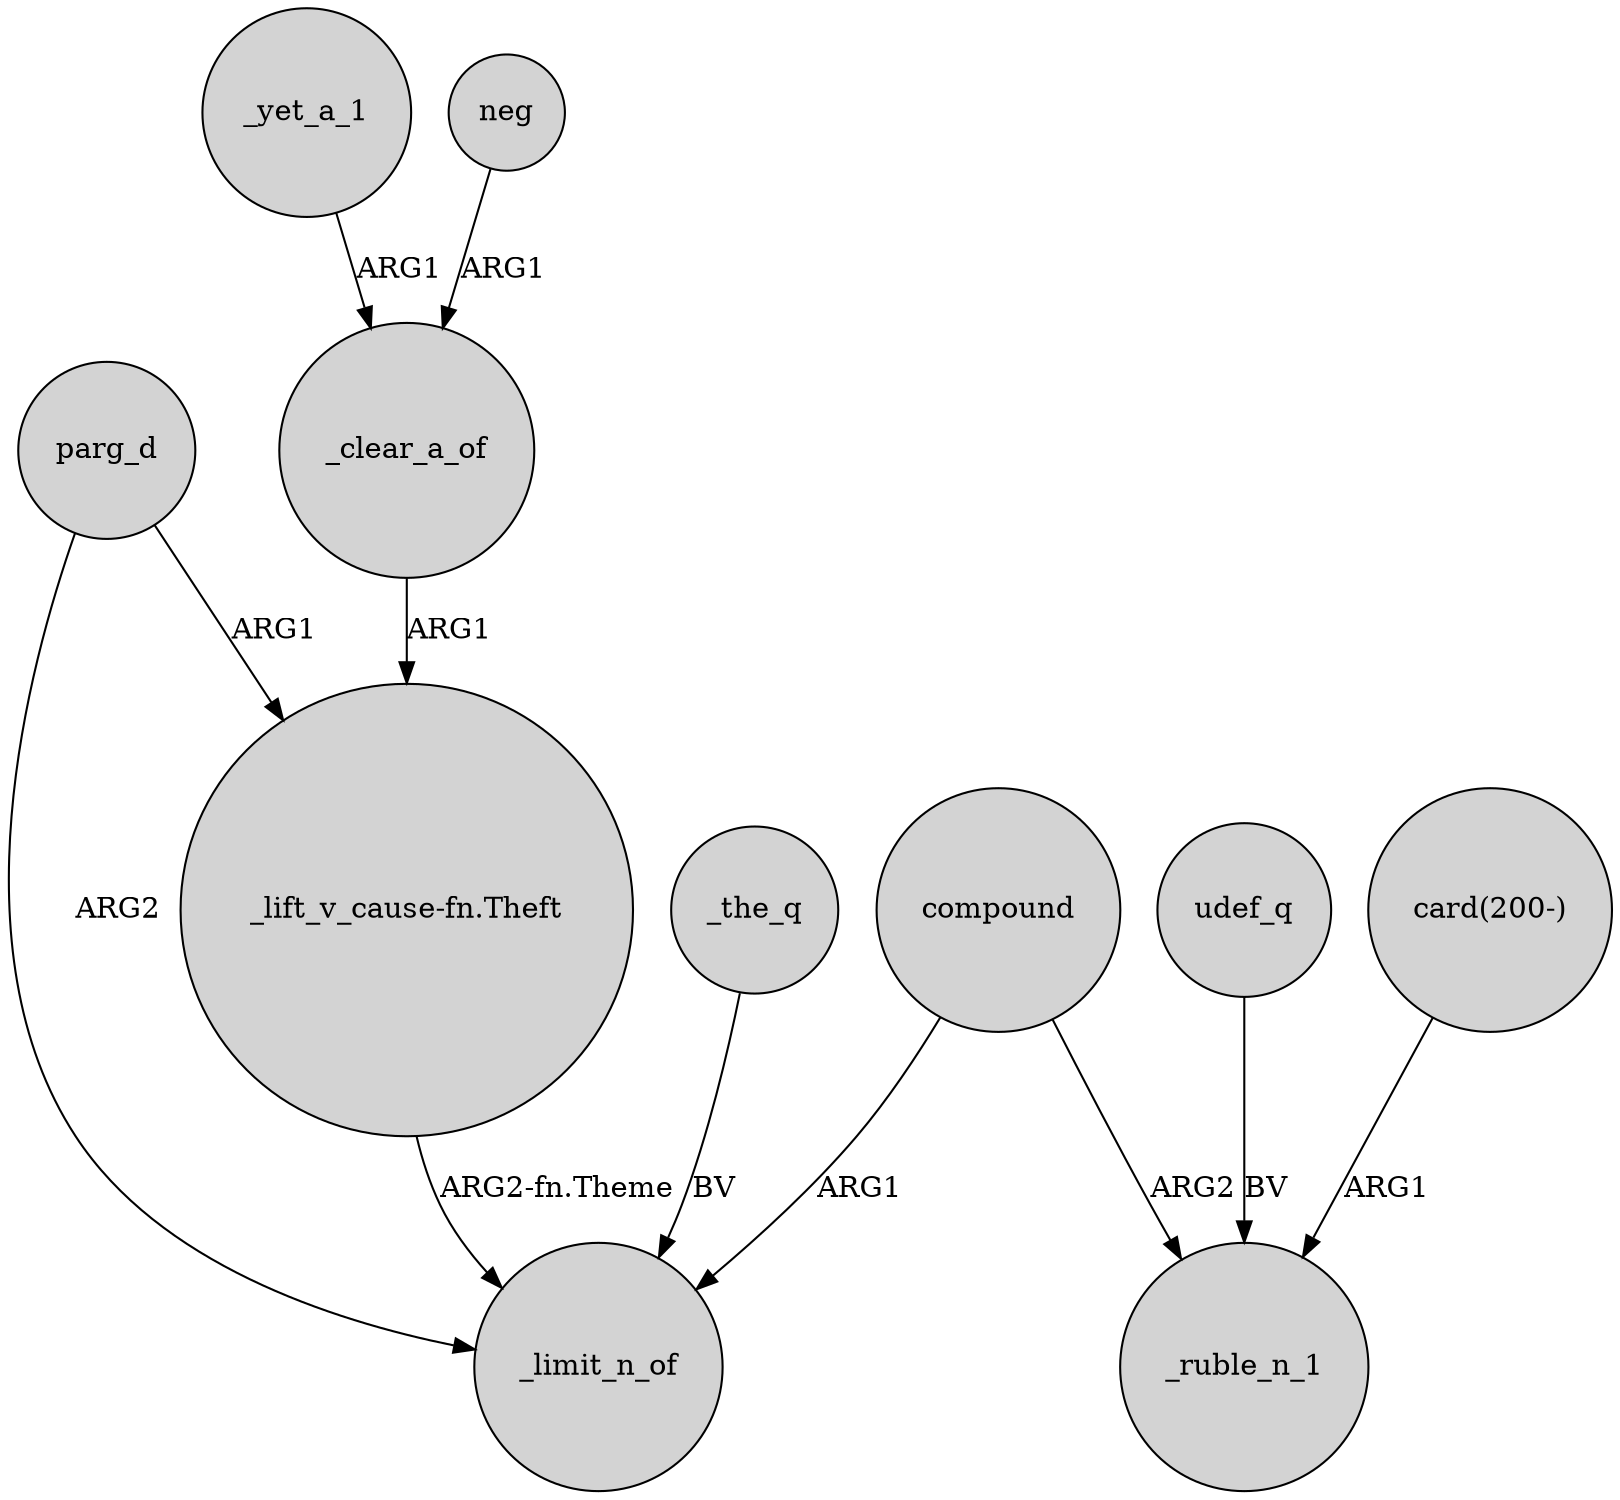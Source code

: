 digraph {
	node [shape=circle style=filled]
	parg_d -> _limit_n_of [label=ARG2]
	udef_q -> _ruble_n_1 [label=BV]
	parg_d -> "_lift_v_cause-fn.Theft" [label=ARG1]
	"card(200-)" -> _ruble_n_1 [label=ARG1]
	_yet_a_1 -> _clear_a_of [label=ARG1]
	"_lift_v_cause-fn.Theft" -> _limit_n_of [label="ARG2-fn.Theme"]
	compound -> _ruble_n_1 [label=ARG2]
	neg -> _clear_a_of [label=ARG1]
	_the_q -> _limit_n_of [label=BV]
	compound -> _limit_n_of [label=ARG1]
	_clear_a_of -> "_lift_v_cause-fn.Theft" [label=ARG1]
}
